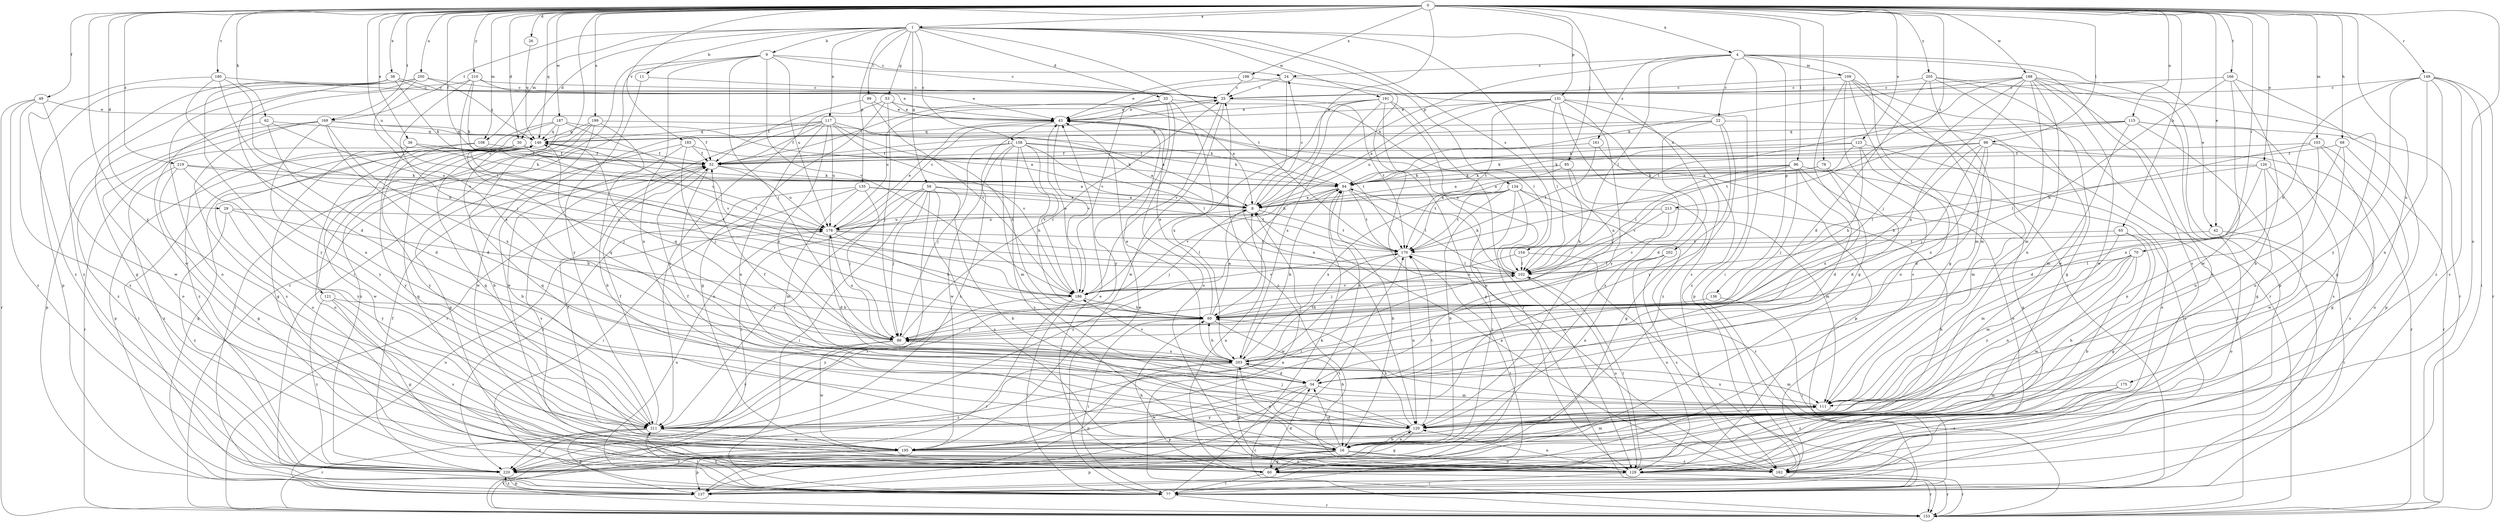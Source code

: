 strict digraph  {
0;
1;
4;
8;
9;
11;
16;
22;
24;
25;
26;
29;
30;
33;
34;
36;
38;
42;
43;
49;
52;
53;
59;
60;
62;
65;
68;
69;
70;
77;
78;
85;
86;
94;
96;
98;
99;
102;
103;
108;
109;
111;
115;
117;
120;
121;
123;
126;
129;
131;
134;
135;
136;
137;
146;
149;
153;
154;
158;
161;
162;
166;
169;
170;
175;
178;
180;
183;
186;
187;
188;
191;
195;
198;
199;
200;
202;
203;
205;
210;
211;
213;
219;
220;
0 -> 1  [label=a];
0 -> 4  [label=a];
0 -> 8  [label=a];
0 -> 26  [label=d];
0 -> 29  [label=d];
0 -> 30  [label=d];
0 -> 36  [label=e];
0 -> 38  [label=e];
0 -> 42  [label=e];
0 -> 49  [label=f];
0 -> 52  [label=f];
0 -> 62  [label=h];
0 -> 65  [label=h];
0 -> 68  [label=h];
0 -> 70  [label=i];
0 -> 78  [label=j];
0 -> 85  [label=j];
0 -> 96  [label=l];
0 -> 98  [label=l];
0 -> 103  [label=m];
0 -> 108  [label=m];
0 -> 115  [label=n];
0 -> 121  [label=o];
0 -> 123  [label=o];
0 -> 126  [label=o];
0 -> 129  [label=o];
0 -> 131  [label=p];
0 -> 146  [label=q];
0 -> 149  [label=r];
0 -> 166  [label=t];
0 -> 169  [label=t];
0 -> 175  [label=u];
0 -> 178  [label=u];
0 -> 180  [label=v];
0 -> 183  [label=v];
0 -> 187  [label=w];
0 -> 188  [label=w];
0 -> 198  [label=x];
0 -> 199  [label=x];
0 -> 200  [label=x];
0 -> 205  [label=y];
0 -> 210  [label=y];
0 -> 211  [label=y];
0 -> 213  [label=z];
0 -> 219  [label=z];
1 -> 9  [label=b];
1 -> 11  [label=b];
1 -> 30  [label=d];
1 -> 33  [label=d];
1 -> 53  [label=g];
1 -> 59  [label=g];
1 -> 99  [label=l];
1 -> 108  [label=m];
1 -> 117  [label=n];
1 -> 120  [label=n];
1 -> 134  [label=p];
1 -> 135  [label=p];
1 -> 154  [label=s];
1 -> 158  [label=s];
1 -> 169  [label=t];
1 -> 170  [label=t];
1 -> 191  [label=w];
1 -> 202  [label=x];
4 -> 8  [label=a];
4 -> 22  [label=c];
4 -> 24  [label=c];
4 -> 42  [label=e];
4 -> 60  [label=g];
4 -> 77  [label=i];
4 -> 102  [label=l];
4 -> 109  [label=m];
4 -> 136  [label=p];
4 -> 161  [label=s];
4 -> 162  [label=s];
8 -> 24  [label=c];
8 -> 86  [label=j];
8 -> 170  [label=t];
8 -> 178  [label=u];
9 -> 24  [label=c];
9 -> 25  [label=c];
9 -> 77  [label=i];
9 -> 86  [label=j];
9 -> 120  [label=n];
9 -> 153  [label=r];
9 -> 178  [label=u];
9 -> 186  [label=v];
11 -> 25  [label=c];
11 -> 211  [label=y];
16 -> 34  [label=d];
16 -> 60  [label=g];
16 -> 111  [label=m];
16 -> 120  [label=n];
16 -> 129  [label=o];
16 -> 137  [label=p];
16 -> 146  [label=q];
16 -> 162  [label=s];
16 -> 203  [label=x];
16 -> 220  [label=z];
22 -> 34  [label=d];
22 -> 52  [label=f];
22 -> 146  [label=q];
22 -> 153  [label=r];
22 -> 211  [label=y];
22 -> 220  [label=z];
24 -> 25  [label=c];
24 -> 120  [label=n];
24 -> 162  [label=s];
24 -> 186  [label=v];
25 -> 43  [label=e];
25 -> 170  [label=t];
25 -> 178  [label=u];
25 -> 186  [label=v];
25 -> 195  [label=w];
26 -> 146  [label=q];
29 -> 69  [label=h];
29 -> 178  [label=u];
29 -> 211  [label=y];
29 -> 220  [label=z];
30 -> 52  [label=f];
30 -> 77  [label=i];
30 -> 86  [label=j];
30 -> 129  [label=o];
30 -> 178  [label=u];
30 -> 186  [label=v];
33 -> 43  [label=e];
33 -> 52  [label=f];
33 -> 102  [label=l];
33 -> 129  [label=o];
33 -> 203  [label=x];
33 -> 211  [label=y];
34 -> 52  [label=f];
34 -> 94  [label=k];
34 -> 111  [label=m];
34 -> 137  [label=p];
34 -> 153  [label=r];
34 -> 195  [label=w];
36 -> 52  [label=f];
36 -> 94  [label=k];
36 -> 211  [label=y];
38 -> 25  [label=c];
38 -> 43  [label=e];
38 -> 94  [label=k];
38 -> 120  [label=n];
38 -> 211  [label=y];
38 -> 220  [label=z];
42 -> 77  [label=i];
42 -> 129  [label=o];
42 -> 170  [label=t];
43 -> 146  [label=q];
43 -> 170  [label=t];
43 -> 186  [label=v];
43 -> 220  [label=z];
49 -> 43  [label=e];
49 -> 153  [label=r];
49 -> 162  [label=s];
49 -> 195  [label=w];
49 -> 220  [label=z];
52 -> 94  [label=k];
52 -> 120  [label=n];
52 -> 162  [label=s];
52 -> 178  [label=u];
53 -> 8  [label=a];
53 -> 43  [label=e];
53 -> 60  [label=g];
53 -> 86  [label=j];
53 -> 211  [label=y];
59 -> 8  [label=a];
59 -> 16  [label=b];
59 -> 77  [label=i];
59 -> 86  [label=j];
59 -> 153  [label=r];
59 -> 162  [label=s];
59 -> 211  [label=y];
59 -> 220  [label=z];
60 -> 8  [label=a];
60 -> 34  [label=d];
60 -> 43  [label=e];
60 -> 69  [label=h];
60 -> 77  [label=i];
60 -> 153  [label=r];
62 -> 34  [label=d];
62 -> 137  [label=p];
62 -> 146  [label=q];
62 -> 178  [label=u];
65 -> 16  [label=b];
65 -> 60  [label=g];
65 -> 111  [label=m];
65 -> 170  [label=t];
68 -> 52  [label=f];
68 -> 120  [label=n];
68 -> 153  [label=r];
68 -> 203  [label=x];
69 -> 8  [label=a];
69 -> 16  [label=b];
69 -> 43  [label=e];
69 -> 77  [label=i];
69 -> 86  [label=j];
70 -> 16  [label=b];
70 -> 102  [label=l];
70 -> 111  [label=m];
70 -> 120  [label=n];
70 -> 195  [label=w];
70 -> 211  [label=y];
77 -> 43  [label=e];
77 -> 94  [label=k];
77 -> 153  [label=r];
77 -> 170  [label=t];
77 -> 178  [label=u];
77 -> 211  [label=y];
78 -> 8  [label=a];
78 -> 34  [label=d];
78 -> 94  [label=k];
78 -> 203  [label=x];
85 -> 60  [label=g];
85 -> 69  [label=h];
85 -> 94  [label=k];
85 -> 170  [label=t];
86 -> 25  [label=c];
86 -> 146  [label=q];
86 -> 178  [label=u];
86 -> 195  [label=w];
86 -> 203  [label=x];
86 -> 211  [label=y];
94 -> 8  [label=a];
94 -> 16  [label=b];
94 -> 102  [label=l];
94 -> 170  [label=t];
94 -> 186  [label=v];
94 -> 220  [label=z];
96 -> 8  [label=a];
96 -> 34  [label=d];
96 -> 86  [label=j];
96 -> 94  [label=k];
96 -> 102  [label=l];
96 -> 129  [label=o];
96 -> 162  [label=s];
96 -> 186  [label=v];
98 -> 34  [label=d];
98 -> 52  [label=f];
98 -> 69  [label=h];
98 -> 86  [label=j];
98 -> 94  [label=k];
98 -> 111  [label=m];
98 -> 153  [label=r];
98 -> 203  [label=x];
99 -> 43  [label=e];
99 -> 52  [label=f];
99 -> 186  [label=v];
102 -> 43  [label=e];
102 -> 94  [label=k];
102 -> 129  [label=o];
102 -> 186  [label=v];
103 -> 52  [label=f];
103 -> 60  [label=g];
103 -> 102  [label=l];
103 -> 120  [label=n];
103 -> 129  [label=o];
108 -> 52  [label=f];
108 -> 153  [label=r];
108 -> 211  [label=y];
109 -> 25  [label=c];
109 -> 60  [label=g];
109 -> 77  [label=i];
109 -> 111  [label=m];
109 -> 129  [label=o];
109 -> 153  [label=r];
109 -> 162  [label=s];
111 -> 120  [label=n];
111 -> 203  [label=x];
111 -> 211  [label=y];
115 -> 60  [label=g];
115 -> 94  [label=k];
115 -> 111  [label=m];
115 -> 137  [label=p];
115 -> 146  [label=q];
115 -> 162  [label=s];
115 -> 170  [label=t];
117 -> 8  [label=a];
117 -> 52  [label=f];
117 -> 69  [label=h];
117 -> 120  [label=n];
117 -> 146  [label=q];
117 -> 153  [label=r];
117 -> 178  [label=u];
117 -> 186  [label=v];
117 -> 195  [label=w];
117 -> 203  [label=x];
120 -> 16  [label=b];
120 -> 52  [label=f];
120 -> 60  [label=g];
120 -> 69  [label=h];
120 -> 86  [label=j];
120 -> 146  [label=q];
120 -> 170  [label=t];
121 -> 60  [label=g];
121 -> 69  [label=h];
121 -> 162  [label=s];
121 -> 220  [label=z];
123 -> 8  [label=a];
123 -> 52  [label=f];
123 -> 60  [label=g];
123 -> 69  [label=h];
123 -> 94  [label=k];
123 -> 129  [label=o];
126 -> 34  [label=d];
126 -> 94  [label=k];
126 -> 102  [label=l];
126 -> 120  [label=n];
126 -> 162  [label=s];
126 -> 195  [label=w];
129 -> 25  [label=c];
129 -> 77  [label=i];
129 -> 102  [label=l];
129 -> 120  [label=n];
129 -> 153  [label=r];
131 -> 8  [label=a];
131 -> 43  [label=e];
131 -> 102  [label=l];
131 -> 137  [label=p];
131 -> 162  [label=s];
131 -> 170  [label=t];
131 -> 178  [label=u];
131 -> 211  [label=y];
131 -> 220  [label=z];
134 -> 8  [label=a];
134 -> 16  [label=b];
134 -> 111  [label=m];
134 -> 129  [label=o];
134 -> 153  [label=r];
134 -> 170  [label=t];
134 -> 203  [label=x];
134 -> 220  [label=z];
135 -> 8  [label=a];
135 -> 77  [label=i];
135 -> 86  [label=j];
135 -> 111  [label=m];
135 -> 170  [label=t];
135 -> 220  [label=z];
136 -> 69  [label=h];
136 -> 77  [label=i];
137 -> 146  [label=q];
137 -> 170  [label=t];
137 -> 178  [label=u];
137 -> 220  [label=z];
146 -> 52  [label=f];
146 -> 102  [label=l];
146 -> 129  [label=o];
146 -> 137  [label=p];
146 -> 195  [label=w];
149 -> 25  [label=c];
149 -> 69  [label=h];
149 -> 77  [label=i];
149 -> 120  [label=n];
149 -> 153  [label=r];
149 -> 162  [label=s];
149 -> 211  [label=y];
149 -> 220  [label=z];
153 -> 8  [label=a];
154 -> 77  [label=i];
154 -> 86  [label=j];
154 -> 102  [label=l];
158 -> 8  [label=a];
158 -> 52  [label=f];
158 -> 69  [label=h];
158 -> 86  [label=j];
158 -> 94  [label=k];
158 -> 102  [label=l];
158 -> 111  [label=m];
158 -> 162  [label=s];
158 -> 186  [label=v];
158 -> 195  [label=w];
161 -> 52  [label=f];
161 -> 137  [label=p];
161 -> 170  [label=t];
162 -> 8  [label=a];
162 -> 153  [label=r];
166 -> 16  [label=b];
166 -> 25  [label=c];
166 -> 60  [label=g];
166 -> 69  [label=h];
166 -> 195  [label=w];
169 -> 34  [label=d];
169 -> 52  [label=f];
169 -> 129  [label=o];
169 -> 146  [label=q];
169 -> 162  [label=s];
169 -> 203  [label=x];
169 -> 211  [label=y];
169 -> 220  [label=z];
170 -> 102  [label=l];
170 -> 120  [label=n];
170 -> 186  [label=v];
170 -> 195  [label=w];
175 -> 111  [label=m];
175 -> 162  [label=s];
175 -> 220  [label=z];
178 -> 25  [label=c];
178 -> 34  [label=d];
178 -> 43  [label=e];
178 -> 69  [label=h];
178 -> 102  [label=l];
178 -> 170  [label=t];
180 -> 25  [label=c];
180 -> 34  [label=d];
180 -> 69  [label=h];
180 -> 186  [label=v];
180 -> 220  [label=z];
183 -> 16  [label=b];
183 -> 52  [label=f];
183 -> 60  [label=g];
183 -> 86  [label=j];
183 -> 94  [label=k];
186 -> 43  [label=e];
186 -> 69  [label=h];
186 -> 77  [label=i];
186 -> 153  [label=r];
186 -> 211  [label=y];
187 -> 8  [label=a];
187 -> 16  [label=b];
187 -> 60  [label=g];
187 -> 146  [label=q];
187 -> 186  [label=v];
187 -> 220  [label=z];
188 -> 25  [label=c];
188 -> 77  [label=i];
188 -> 86  [label=j];
188 -> 94  [label=k];
188 -> 102  [label=l];
188 -> 111  [label=m];
188 -> 120  [label=n];
188 -> 129  [label=o];
188 -> 137  [label=p];
188 -> 195  [label=w];
188 -> 203  [label=x];
191 -> 43  [label=e];
191 -> 69  [label=h];
191 -> 129  [label=o];
191 -> 137  [label=p];
191 -> 153  [label=r];
191 -> 186  [label=v];
191 -> 203  [label=x];
195 -> 52  [label=f];
195 -> 137  [label=p];
195 -> 153  [label=r];
195 -> 162  [label=s];
198 -> 25  [label=c];
198 -> 43  [label=e];
198 -> 162  [label=s];
199 -> 16  [label=b];
199 -> 77  [label=i];
199 -> 94  [label=k];
199 -> 146  [label=q];
199 -> 195  [label=w];
199 -> 220  [label=z];
200 -> 25  [label=c];
200 -> 60  [label=g];
200 -> 129  [label=o];
200 -> 137  [label=p];
200 -> 146  [label=q];
200 -> 203  [label=x];
202 -> 102  [label=l];
202 -> 120  [label=n];
202 -> 129  [label=o];
202 -> 162  [label=s];
203 -> 34  [label=d];
203 -> 43  [label=e];
203 -> 69  [label=h];
203 -> 94  [label=k];
203 -> 111  [label=m];
203 -> 129  [label=o];
203 -> 137  [label=p];
203 -> 146  [label=q];
203 -> 170  [label=t];
203 -> 186  [label=v];
203 -> 220  [label=z];
205 -> 25  [label=c];
205 -> 34  [label=d];
205 -> 60  [label=g];
205 -> 111  [label=m];
205 -> 153  [label=r];
205 -> 195  [label=w];
210 -> 25  [label=c];
210 -> 43  [label=e];
210 -> 86  [label=j];
210 -> 94  [label=k];
210 -> 102  [label=l];
210 -> 195  [label=w];
211 -> 52  [label=f];
211 -> 77  [label=i];
211 -> 102  [label=l];
211 -> 137  [label=p];
211 -> 146  [label=q];
211 -> 153  [label=r];
211 -> 195  [label=w];
211 -> 220  [label=z];
213 -> 16  [label=b];
213 -> 102  [label=l];
213 -> 178  [label=u];
213 -> 186  [label=v];
219 -> 8  [label=a];
219 -> 60  [label=g];
219 -> 94  [label=k];
219 -> 211  [label=y];
219 -> 220  [label=z];
220 -> 52  [label=f];
220 -> 137  [label=p];
}
